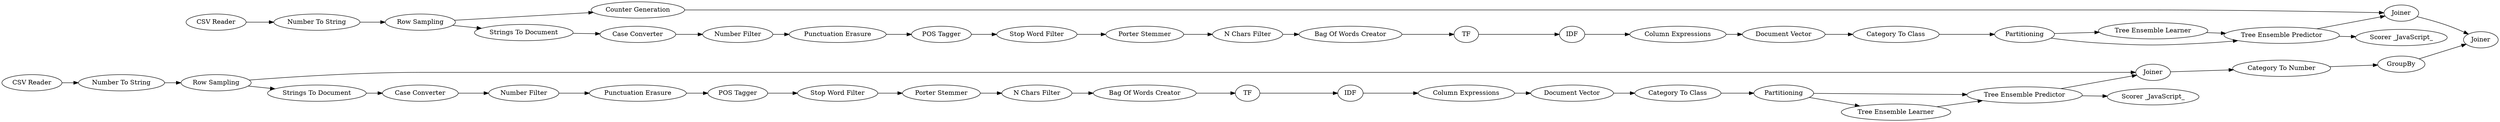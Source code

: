 digraph {
	"277725153387029422_40" [label=TF]
	"277725153387029422_20" [label="Document Vector"]
	"277725153387029422_22" [label="Row Sampling"]
	"277725153387029422_70" [label=Joiner]
	"277725153387029422_37" [label="Case Converter"]
	"277725153387029422_41" [label="Tree Ensemble Predictor"]
	"277725153387029422_51" [label="Punctuation Erasure"]
	"277725153387029422_21" [label="Category To Class"]
	"277725153387029422_44" [label="Column Expressions"]
	"277725153387029422_8" [label="Case Converter"]
	"277725153387029422_27" [label="Tree Ensemble Learner"]
	"277725153387029422_47" [label="Document Vector"]
	"277725153387029422_11" [label="Punctuation Erasure"]
	"277725153387029422_31" [label="Scorer _JavaScript_"]
	"277725153387029422_17" [label=TF]
	"277725153387029422_28" [label="Tree Ensemble Predictor"]
	"277725153387029422_54" [label="CSV Reader"]
	"277725153387029422_71" [label="Counter Generation"]
	"277725153387029422_57" [label=GroupBy]
	"277725153387029422_50" [label="Row Sampling"]
	"277725153387029422_34" [label="Porter Stemmer"]
	"277725153387029422_12" [label="POS Tagger"]
	"277725153387029422_29" [label="CSV Reader"]
	"277725153387029422_52" [label=Partitioning]
	"277725153387029422_36" [label="N Chars Filter"]
	"277725153387029422_61" [label=Joiner]
	"277725153387029422_10" [label="Number Filter"]
	"277725153387029422_14" [label="Porter Stemmer"]
	"277725153387029422_7" [label="Strings To Document"]
	"277725153387029422_58" [label=Joiner]
	"277725153387029422_48" [label="Category To Class"]
	"277725153387029422_13" [label="Stop Word Filter"]
	"277725153387029422_30" [label="Number To String"]
	"277725153387029422_23" [label=Partitioning]
	"277725153387029422_33" [label="Strings To Document"]
	"277725153387029422_18" [label=IDF]
	"277725153387029422_45" [label="Number To String"]
	"277725153387029422_38" [label="Tree Ensemble Learner"]
	"277725153387029422_42" [label=IDF]
	"277725153387029422_46" [label="Scorer _JavaScript_"]
	"277725153387029422_16" [label="Bag Of Words Creator"]
	"277725153387029422_32" [label="Stop Word Filter"]
	"277725153387029422_49" [label="Number Filter"]
	"277725153387029422_15" [label="N Chars Filter"]
	"277725153387029422_60" [label="Category To Number"]
	"277725153387029422_39" [label="Bag Of Words Creator"]
	"277725153387029422_53" [label="POS Tagger"]
	"277725153387029422_19" [label="Column Expressions"]
	"277725153387029422_23" -> "277725153387029422_27"
	"277725153387029422_29" -> "277725153387029422_30"
	"277725153387029422_27" -> "277725153387029422_28"
	"277725153387029422_53" -> "277725153387029422_32"
	"277725153387029422_52" -> "277725153387029422_38"
	"277725153387029422_48" -> "277725153387029422_52"
	"277725153387029422_33" -> "277725153387029422_37"
	"277725153387029422_8" -> "277725153387029422_10"
	"277725153387029422_7" -> "277725153387029422_8"
	"277725153387029422_22" -> "277725153387029422_7"
	"277725153387029422_15" -> "277725153387029422_16"
	"277725153387029422_12" -> "277725153387029422_13"
	"277725153387029422_39" -> "277725153387029422_40"
	"277725153387029422_52" -> "277725153387029422_41"
	"277725153387029422_50" -> "277725153387029422_58"
	"277725153387029422_13" -> "277725153387029422_14"
	"277725153387029422_19" -> "277725153387029422_20"
	"277725153387029422_44" -> "277725153387029422_47"
	"277725153387029422_41" -> "277725153387029422_58"
	"277725153387029422_17" -> "277725153387029422_18"
	"277725153387029422_54" -> "277725153387029422_45"
	"277725153387029422_70" -> "277725153387029422_61"
	"277725153387029422_32" -> "277725153387029422_34"
	"277725153387029422_11" -> "277725153387029422_12"
	"277725153387029422_36" -> "277725153387029422_39"
	"277725153387029422_57" -> "277725153387029422_61"
	"277725153387029422_42" -> "277725153387029422_44"
	"277725153387029422_28" -> "277725153387029422_70"
	"277725153387029422_18" -> "277725153387029422_19"
	"277725153387029422_37" -> "277725153387029422_49"
	"277725153387029422_16" -> "277725153387029422_17"
	"277725153387029422_50" -> "277725153387029422_33"
	"277725153387029422_20" -> "277725153387029422_21"
	"277725153387029422_40" -> "277725153387029422_42"
	"277725153387029422_21" -> "277725153387029422_23"
	"277725153387029422_45" -> "277725153387029422_50"
	"277725153387029422_30" -> "277725153387029422_22"
	"277725153387029422_58" -> "277725153387029422_60"
	"277725153387029422_22" -> "277725153387029422_71"
	"277725153387029422_10" -> "277725153387029422_11"
	"277725153387029422_60" -> "277725153387029422_57"
	"277725153387029422_47" -> "277725153387029422_48"
	"277725153387029422_38" -> "277725153387029422_41"
	"277725153387029422_23" -> "277725153387029422_28"
	"277725153387029422_28" -> "277725153387029422_31"
	"277725153387029422_71" -> "277725153387029422_70"
	"277725153387029422_41" -> "277725153387029422_46"
	"277725153387029422_34" -> "277725153387029422_36"
	"277725153387029422_49" -> "277725153387029422_51"
	"277725153387029422_14" -> "277725153387029422_15"
	"277725153387029422_51" -> "277725153387029422_53"
	rankdir=LR
}

